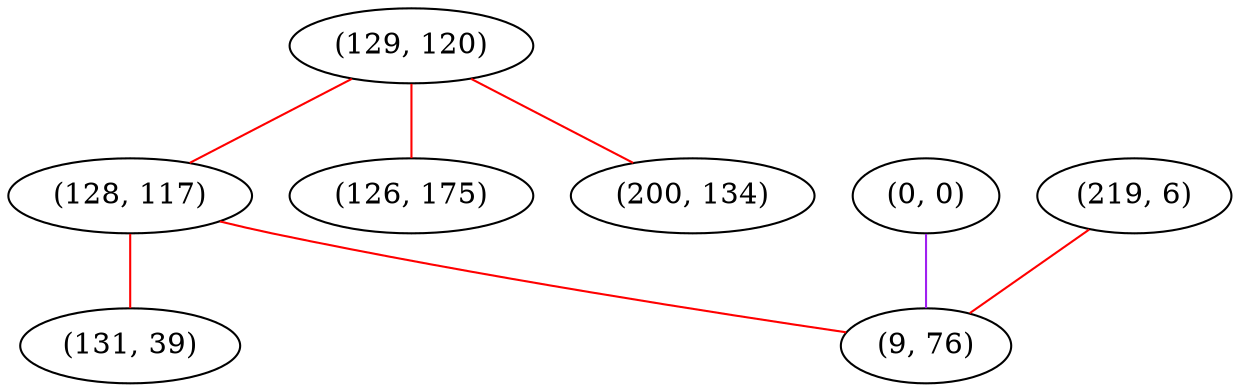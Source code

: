 graph "" {
"(129, 120)";
"(0, 0)";
"(128, 117)";
"(126, 175)";
"(219, 6)";
"(131, 39)";
"(200, 134)";
"(9, 76)";
"(129, 120)" -- "(128, 117)"  [color=red, key=0, weight=1];
"(129, 120)" -- "(200, 134)"  [color=red, key=0, weight=1];
"(129, 120)" -- "(126, 175)"  [color=red, key=0, weight=1];
"(0, 0)" -- "(9, 76)"  [color=purple, key=0, weight=4];
"(128, 117)" -- "(131, 39)"  [color=red, key=0, weight=1];
"(128, 117)" -- "(9, 76)"  [color=red, key=0, weight=1];
"(219, 6)" -- "(9, 76)"  [color=red, key=0, weight=1];
}
